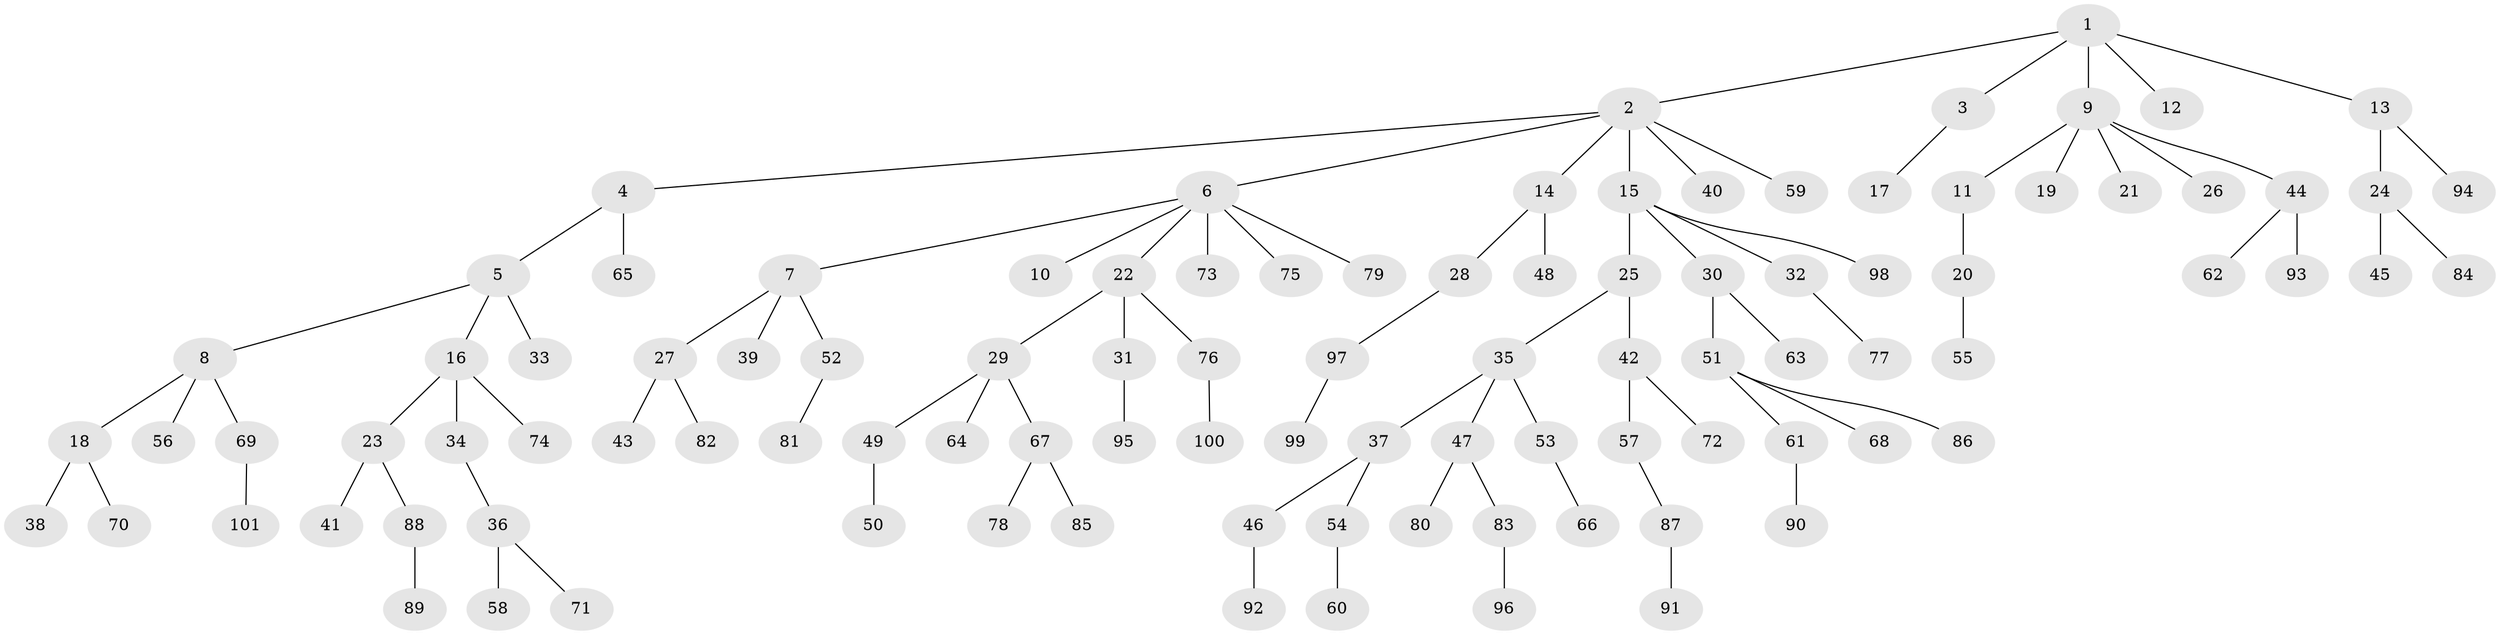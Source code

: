 // coarse degree distribution, {9: 0.029411764705882353, 6: 0.014705882352941176, 1: 0.6029411764705882, 5: 0.04411764705882353, 4: 0.058823529411764705, 2: 0.19117647058823528, 3: 0.058823529411764705}
// Generated by graph-tools (version 1.1) at 2025/52/02/27/25 19:52:13]
// undirected, 101 vertices, 100 edges
graph export_dot {
graph [start="1"]
  node [color=gray90,style=filled];
  1;
  2;
  3;
  4;
  5;
  6;
  7;
  8;
  9;
  10;
  11;
  12;
  13;
  14;
  15;
  16;
  17;
  18;
  19;
  20;
  21;
  22;
  23;
  24;
  25;
  26;
  27;
  28;
  29;
  30;
  31;
  32;
  33;
  34;
  35;
  36;
  37;
  38;
  39;
  40;
  41;
  42;
  43;
  44;
  45;
  46;
  47;
  48;
  49;
  50;
  51;
  52;
  53;
  54;
  55;
  56;
  57;
  58;
  59;
  60;
  61;
  62;
  63;
  64;
  65;
  66;
  67;
  68;
  69;
  70;
  71;
  72;
  73;
  74;
  75;
  76;
  77;
  78;
  79;
  80;
  81;
  82;
  83;
  84;
  85;
  86;
  87;
  88;
  89;
  90;
  91;
  92;
  93;
  94;
  95;
  96;
  97;
  98;
  99;
  100;
  101;
  1 -- 2;
  1 -- 3;
  1 -- 9;
  1 -- 12;
  1 -- 13;
  2 -- 4;
  2 -- 6;
  2 -- 14;
  2 -- 15;
  2 -- 40;
  2 -- 59;
  3 -- 17;
  4 -- 5;
  4 -- 65;
  5 -- 8;
  5 -- 16;
  5 -- 33;
  6 -- 7;
  6 -- 10;
  6 -- 22;
  6 -- 73;
  6 -- 75;
  6 -- 79;
  7 -- 27;
  7 -- 39;
  7 -- 52;
  8 -- 18;
  8 -- 56;
  8 -- 69;
  9 -- 11;
  9 -- 19;
  9 -- 21;
  9 -- 26;
  9 -- 44;
  11 -- 20;
  13 -- 24;
  13 -- 94;
  14 -- 28;
  14 -- 48;
  15 -- 25;
  15 -- 30;
  15 -- 32;
  15 -- 98;
  16 -- 23;
  16 -- 34;
  16 -- 74;
  18 -- 38;
  18 -- 70;
  20 -- 55;
  22 -- 29;
  22 -- 31;
  22 -- 76;
  23 -- 41;
  23 -- 88;
  24 -- 45;
  24 -- 84;
  25 -- 35;
  25 -- 42;
  27 -- 43;
  27 -- 82;
  28 -- 97;
  29 -- 49;
  29 -- 64;
  29 -- 67;
  30 -- 51;
  30 -- 63;
  31 -- 95;
  32 -- 77;
  34 -- 36;
  35 -- 37;
  35 -- 47;
  35 -- 53;
  36 -- 58;
  36 -- 71;
  37 -- 46;
  37 -- 54;
  42 -- 57;
  42 -- 72;
  44 -- 62;
  44 -- 93;
  46 -- 92;
  47 -- 80;
  47 -- 83;
  49 -- 50;
  51 -- 61;
  51 -- 68;
  51 -- 86;
  52 -- 81;
  53 -- 66;
  54 -- 60;
  57 -- 87;
  61 -- 90;
  67 -- 78;
  67 -- 85;
  69 -- 101;
  76 -- 100;
  83 -- 96;
  87 -- 91;
  88 -- 89;
  97 -- 99;
}
